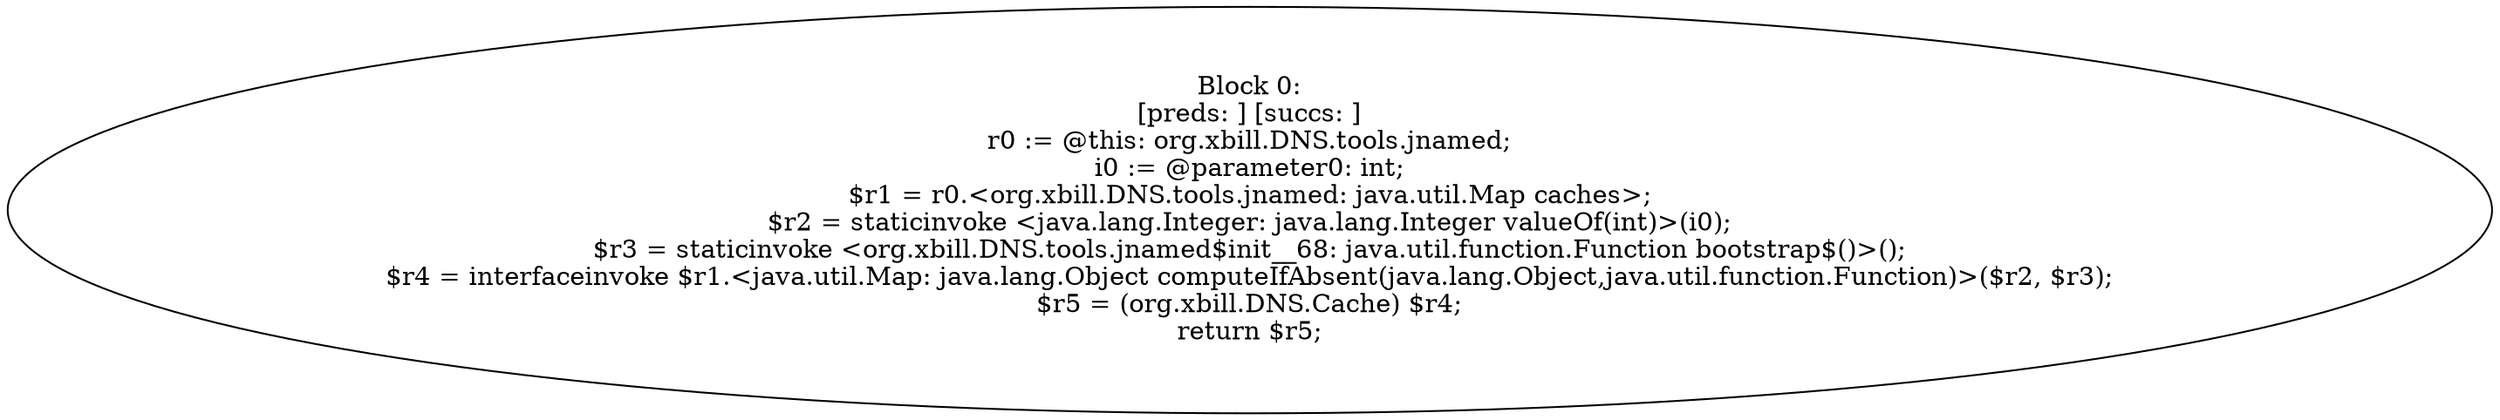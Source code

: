 digraph "unitGraph" {
    "Block 0:
[preds: ] [succs: ]
r0 := @this: org.xbill.DNS.tools.jnamed;
i0 := @parameter0: int;
$r1 = r0.<org.xbill.DNS.tools.jnamed: java.util.Map caches>;
$r2 = staticinvoke <java.lang.Integer: java.lang.Integer valueOf(int)>(i0);
$r3 = staticinvoke <org.xbill.DNS.tools.jnamed$init__68: java.util.function.Function bootstrap$()>();
$r4 = interfaceinvoke $r1.<java.util.Map: java.lang.Object computeIfAbsent(java.lang.Object,java.util.function.Function)>($r2, $r3);
$r5 = (org.xbill.DNS.Cache) $r4;
return $r5;
"
}

